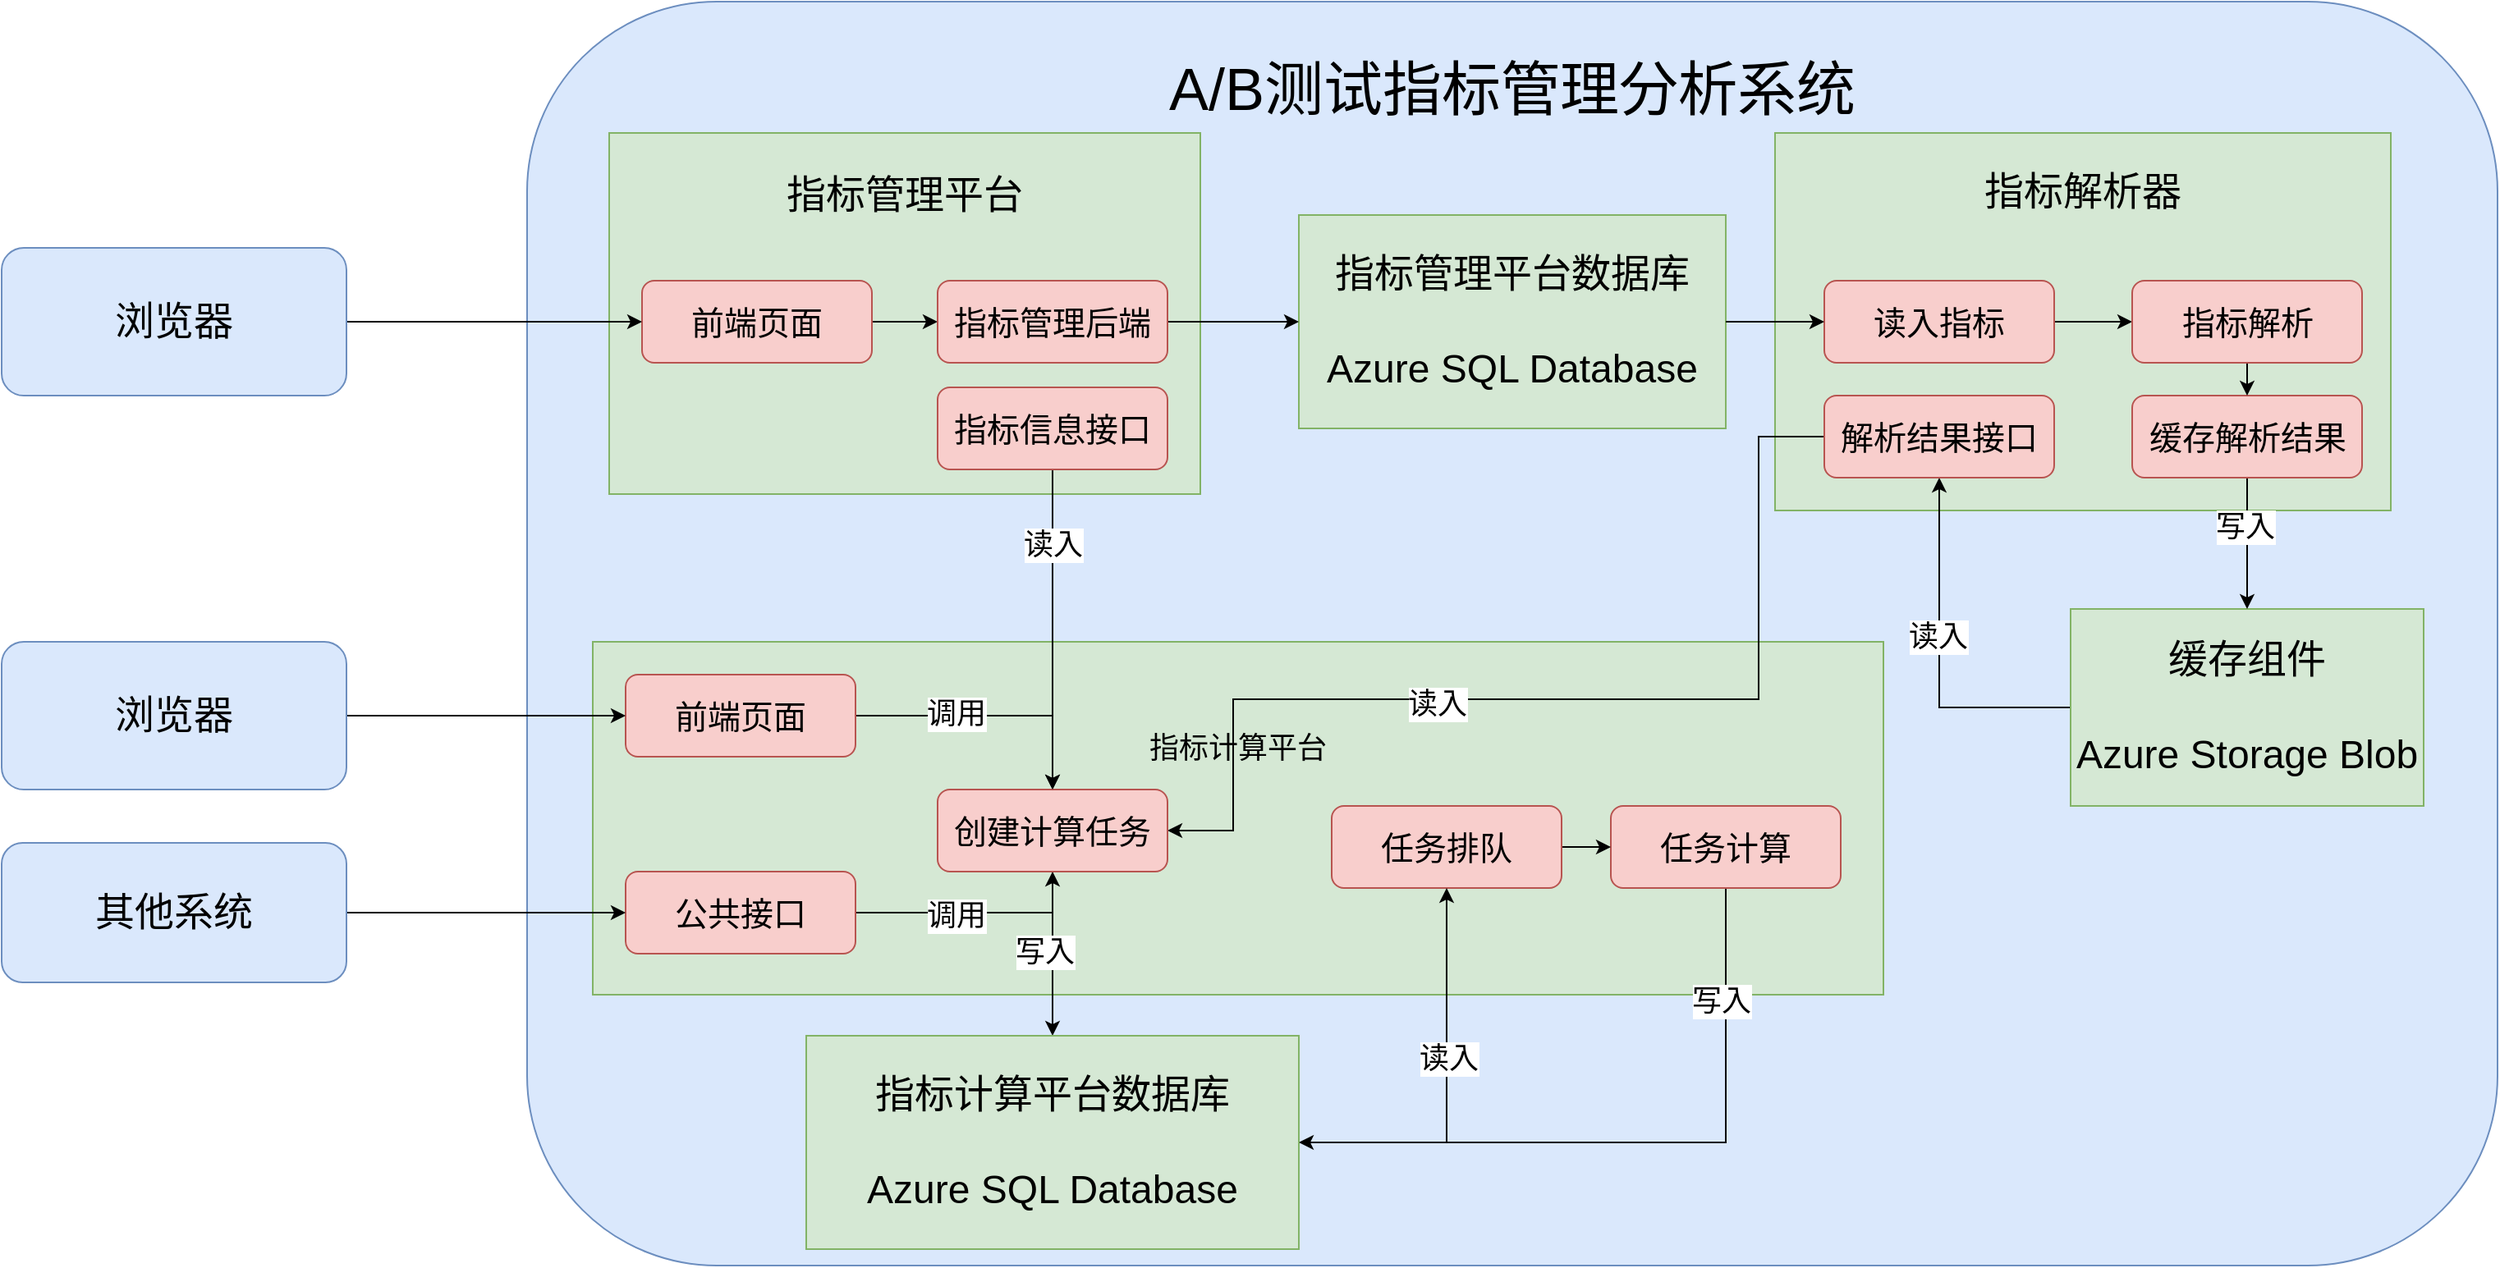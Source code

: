 <mxfile version="21.6.9" type="github">
  <diagram name="第 1 页" id="9_-yBnOzsp-sZ_KjtHhK">
    <mxGraphModel dx="2100" dy="1084" grid="1" gridSize="10" guides="1" tooltips="1" connect="1" arrows="1" fold="1" page="1" pageScale="1" pageWidth="827" pageHeight="1169" math="0" shadow="0">
      <root>
        <mxCell id="0" />
        <mxCell id="1" parent="0" />
        <mxCell id="wc7oDY34y9G1ZZkjA7zT-1" value="&lt;font style=&quot;font-size: 36px;&quot;&gt;A/B测试&lt;span style=&quot;font-family: 宋体;&quot;&gt;指标管理分析系统&lt;br&gt;&lt;br&gt;&lt;br&gt;&lt;br&gt;&lt;br&gt;&lt;br&gt;&lt;br&gt;&lt;br&gt;&lt;br&gt;&lt;br&gt;&lt;br&gt;&lt;br&gt;&lt;br&gt;&lt;br&gt;&lt;br&gt;&lt;br&gt;&lt;/span&gt;&lt;/font&gt;" style="rounded=1;whiteSpace=wrap;html=1;fillColor=#dae8fc;strokeColor=#6c8ebf;arcSize=15;" parent="1" vertex="1">
          <mxGeometry x="330" y="80" width="1200" height="770" as="geometry" />
        </mxCell>
        <mxCell id="R68yoUpeP99hE8_4m0c7-1" value="&lt;font style=&quot;&quot;&gt;&lt;font style=&quot;font-size: 24px;&quot;&gt;指标管理平台&lt;br&gt;&lt;br&gt;&lt;br&gt;&lt;br&gt;&lt;br&gt;&lt;/font&gt;&lt;br&gt;&lt;br&gt;&lt;/font&gt;" style="rounded=0;whiteSpace=wrap;html=1;fillColor=#d5e8d4;strokeColor=#82b366;" parent="1" vertex="1">
          <mxGeometry x="380" y="160" width="360" height="220" as="geometry" />
        </mxCell>
        <mxCell id="R68yoUpeP99hE8_4m0c7-17" style="edgeStyle=orthogonalEdgeStyle;rounded=0;orthogonalLoop=1;jettySize=auto;html=1;exitX=1;exitY=0.5;exitDx=0;exitDy=0;entryX=0;entryY=0.5;entryDx=0;entryDy=0;" parent="1" source="R68yoUpeP99hE8_4m0c7-2" target="R68yoUpeP99hE8_4m0c7-16" edge="1">
          <mxGeometry relative="1" as="geometry" />
        </mxCell>
        <mxCell id="R68yoUpeP99hE8_4m0c7-2" value="&lt;font style=&quot;font-size: 20px;&quot;&gt;前端页面&lt;/font&gt;" style="rounded=1;whiteSpace=wrap;html=1;fillColor=#f8cecc;strokeColor=#b85450;fontSize=20;" parent="1" vertex="1">
          <mxGeometry x="400" y="250" width="140" height="50" as="geometry" />
        </mxCell>
        <mxCell id="R68yoUpeP99hE8_4m0c7-6" value="&lt;font style=&quot;&quot;&gt;&lt;font style=&quot;font-size: 24px;&quot;&gt;指标管理平台数据库&lt;br&gt;&lt;br&gt;Azure SQL Database&lt;/font&gt;&lt;br&gt;&lt;/font&gt;" style="rounded=0;whiteSpace=wrap;html=1;fillColor=#d5e8d4;strokeColor=#82b366;" parent="1" vertex="1">
          <mxGeometry x="800" y="210" width="260" height="130" as="geometry" />
        </mxCell>
        <mxCell id="R68yoUpeP99hE8_4m0c7-7" value="&lt;font style=&quot;&quot;&gt;&lt;font style=&quot;font-size: 24px;&quot;&gt;指标解析器&lt;br&gt;&lt;br&gt;&lt;br&gt;&lt;br&gt;&lt;br&gt;&lt;br&gt;&lt;/font&gt;&lt;br&gt;&lt;/font&gt;" style="rounded=0;whiteSpace=wrap;html=1;fillColor=#d5e8d4;strokeColor=#82b366;" parent="1" vertex="1">
          <mxGeometry x="1090" y="160" width="375" height="230" as="geometry" />
        </mxCell>
        <mxCell id="R68yoUpeP99hE8_4m0c7-44" style="edgeStyle=orthogonalEdgeStyle;rounded=0;orthogonalLoop=1;jettySize=auto;html=1;exitX=0;exitY=0.5;exitDx=0;exitDy=0;entryX=0.5;entryY=1;entryDx=0;entryDy=0;" parent="1" source="R68yoUpeP99hE8_4m0c7-13" target="R68yoUpeP99hE8_4m0c7-18" edge="1">
          <mxGeometry relative="1" as="geometry" />
        </mxCell>
        <mxCell id="R68yoUpeP99hE8_4m0c7-47" value="&lt;font style=&quot;font-size: 18px;&quot;&gt;读入&lt;/font&gt;" style="edgeLabel;html=1;align=center;verticalAlign=middle;resizable=0;points=[];" parent="R68yoUpeP99hE8_4m0c7-44" vertex="1" connectable="0">
          <mxGeometry x="0.124" y="1" relative="1" as="geometry">
            <mxPoint as="offset" />
          </mxGeometry>
        </mxCell>
        <mxCell id="R68yoUpeP99hE8_4m0c7-13" value="&lt;font style=&quot;&quot;&gt;&lt;font style=&quot;font-size: 24px;&quot;&gt;缓存组件&lt;br&gt;&lt;br&gt;Azure Storage Blob&lt;/font&gt;&lt;br&gt;&lt;/font&gt;" style="rounded=0;whiteSpace=wrap;html=1;fillColor=#d5e8d4;strokeColor=#82b366;" parent="1" vertex="1">
          <mxGeometry x="1270" y="450" width="215" height="120" as="geometry" />
        </mxCell>
        <mxCell id="R68yoUpeP99hE8_4m0c7-15" value="&lt;font style=&quot;font-size: 18px;&quot;&gt;指标计算平台&lt;br&gt;&lt;br&gt;&lt;br&gt;&lt;br&gt;&lt;br&gt;&lt;/font&gt;" style="rounded=0;whiteSpace=wrap;html=1;fillColor=#d5e8d4;strokeColor=#82b366;" parent="1" vertex="1">
          <mxGeometry x="370" y="470" width="786" height="215" as="geometry" />
        </mxCell>
        <mxCell id="DMw9m3U3nENbFU1XHNy3-4" style="edgeStyle=orthogonalEdgeStyle;rounded=0;orthogonalLoop=1;jettySize=auto;html=1;exitX=1;exitY=0.5;exitDx=0;exitDy=0;entryX=0;entryY=0.5;entryDx=0;entryDy=0;" parent="1" source="R68yoUpeP99hE8_4m0c7-16" target="R68yoUpeP99hE8_4m0c7-6" edge="1">
          <mxGeometry relative="1" as="geometry" />
        </mxCell>
        <mxCell id="R68yoUpeP99hE8_4m0c7-16" value="&lt;font style=&quot;font-size: 20px;&quot;&gt;指标管理后端&lt;/font&gt;" style="rounded=1;whiteSpace=wrap;html=1;fillColor=#f8cecc;strokeColor=#b85450;fontSize=20;" parent="1" vertex="1">
          <mxGeometry x="580" y="250" width="140" height="50" as="geometry" />
        </mxCell>
        <mxCell id="R68yoUpeP99hE8_4m0c7-53" style="edgeStyle=orthogonalEdgeStyle;rounded=0;orthogonalLoop=1;jettySize=auto;html=1;exitX=0;exitY=0.5;exitDx=0;exitDy=0;entryX=1;entryY=0.5;entryDx=0;entryDy=0;" parent="1" source="R68yoUpeP99hE8_4m0c7-18" target="R68yoUpeP99hE8_4m0c7-25" edge="1">
          <mxGeometry relative="1" as="geometry">
            <Array as="points">
              <mxPoint x="1080" y="345" />
              <mxPoint x="1080" y="505" />
              <mxPoint x="760" y="505" />
              <mxPoint x="760" y="585" />
            </Array>
          </mxGeometry>
        </mxCell>
        <mxCell id="R68yoUpeP99hE8_4m0c7-54" value="&lt;font style=&quot;font-size: 18px;&quot;&gt;读入&lt;/font&gt;" style="edgeLabel;html=1;align=center;verticalAlign=middle;resizable=0;points=[];" parent="R68yoUpeP99hE8_4m0c7-53" vertex="1" connectable="0">
          <mxGeometry x="0.241" y="3" relative="1" as="geometry">
            <mxPoint x="1" as="offset" />
          </mxGeometry>
        </mxCell>
        <mxCell id="R68yoUpeP99hE8_4m0c7-18" value="&lt;font style=&quot;font-size: 20px;&quot;&gt;解析结果接口&lt;/font&gt;" style="rounded=1;whiteSpace=wrap;html=1;fillColor=#f8cecc;strokeColor=#b85450;fontSize=20;" parent="1" vertex="1">
          <mxGeometry x="1120" y="320" width="140" height="50" as="geometry" />
        </mxCell>
        <mxCell id="R68yoUpeP99hE8_4m0c7-43" style="edgeStyle=orthogonalEdgeStyle;rounded=0;orthogonalLoop=1;jettySize=auto;html=1;exitX=0.5;exitY=1;exitDx=0;exitDy=0;entryX=0.5;entryY=0;entryDx=0;entryDy=0;" parent="1" source="R68yoUpeP99hE8_4m0c7-19" target="R68yoUpeP99hE8_4m0c7-13" edge="1">
          <mxGeometry relative="1" as="geometry" />
        </mxCell>
        <mxCell id="R68yoUpeP99hE8_4m0c7-48" value="&lt;font style=&quot;font-size: 18px;&quot;&gt;写入&lt;/font&gt;" style="edgeLabel;html=1;align=center;verticalAlign=middle;resizable=0;points=[];" parent="R68yoUpeP99hE8_4m0c7-43" vertex="1" connectable="0">
          <mxGeometry x="-0.266" y="-2" relative="1" as="geometry">
            <mxPoint as="offset" />
          </mxGeometry>
        </mxCell>
        <mxCell id="R68yoUpeP99hE8_4m0c7-19" value="&lt;font style=&quot;font-size: 20px;&quot;&gt;缓存解析结果&lt;/font&gt;" style="rounded=1;whiteSpace=wrap;html=1;fillColor=#f8cecc;strokeColor=#b85450;fontSize=20;" parent="1" vertex="1">
          <mxGeometry x="1307.5" y="320" width="140" height="50" as="geometry" />
        </mxCell>
        <mxCell id="R68yoUpeP99hE8_4m0c7-41" style="edgeStyle=orthogonalEdgeStyle;rounded=0;orthogonalLoop=1;jettySize=auto;html=1;exitX=1;exitY=0.5;exitDx=0;exitDy=0;entryX=0;entryY=0.5;entryDx=0;entryDy=0;" parent="1" source="R68yoUpeP99hE8_4m0c7-20" target="R68yoUpeP99hE8_4m0c7-21" edge="1">
          <mxGeometry relative="1" as="geometry" />
        </mxCell>
        <mxCell id="R68yoUpeP99hE8_4m0c7-20" value="&lt;font style=&quot;font-size: 20px;&quot;&gt;读入指标&lt;/font&gt;" style="rounded=1;whiteSpace=wrap;html=1;fillColor=#f8cecc;strokeColor=#b85450;fontSize=20;" parent="1" vertex="1">
          <mxGeometry x="1120" y="250" width="140" height="50" as="geometry" />
        </mxCell>
        <mxCell id="R68yoUpeP99hE8_4m0c7-42" style="edgeStyle=orthogonalEdgeStyle;rounded=0;orthogonalLoop=1;jettySize=auto;html=1;exitX=0.5;exitY=1;exitDx=0;exitDy=0;entryX=0.5;entryY=0;entryDx=0;entryDy=0;" parent="1" source="R68yoUpeP99hE8_4m0c7-21" target="R68yoUpeP99hE8_4m0c7-19" edge="1">
          <mxGeometry relative="1" as="geometry" />
        </mxCell>
        <mxCell id="R68yoUpeP99hE8_4m0c7-21" value="&lt;font style=&quot;font-size: 20px;&quot;&gt;指标解析&lt;/font&gt;" style="rounded=1;whiteSpace=wrap;html=1;fillColor=#f8cecc;strokeColor=#b85450;fontSize=20;" parent="1" vertex="1">
          <mxGeometry x="1307.5" y="250" width="140" height="50" as="geometry" />
        </mxCell>
        <mxCell id="R68yoUpeP99hE8_4m0c7-31" style="edgeStyle=orthogonalEdgeStyle;rounded=0;orthogonalLoop=1;jettySize=auto;html=1;exitX=1;exitY=0.5;exitDx=0;exitDy=0;entryX=0.5;entryY=0;entryDx=0;entryDy=0;" parent="1" source="R68yoUpeP99hE8_4m0c7-22" target="R68yoUpeP99hE8_4m0c7-25" edge="1">
          <mxGeometry relative="1" as="geometry" />
        </mxCell>
        <mxCell id="DMw9m3U3nENbFU1XHNy3-6" value="&lt;font style=&quot;font-size: 18px;&quot;&gt;调用&lt;/font&gt;" style="edgeLabel;html=1;align=center;verticalAlign=middle;resizable=0;points=[];" parent="R68yoUpeP99hE8_4m0c7-31" vertex="1" connectable="0">
          <mxGeometry x="-0.27" y="1" relative="1" as="geometry">
            <mxPoint x="1" as="offset" />
          </mxGeometry>
        </mxCell>
        <mxCell id="R68yoUpeP99hE8_4m0c7-22" value="&lt;font style=&quot;font-size: 20px;&quot;&gt;前端页面&lt;/font&gt;" style="rounded=1;whiteSpace=wrap;html=1;fillColor=#f8cecc;strokeColor=#b85450;fontSize=20;" parent="1" vertex="1">
          <mxGeometry x="390" y="490" width="140" height="50" as="geometry" />
        </mxCell>
        <mxCell id="R68yoUpeP99hE8_4m0c7-32" style="edgeStyle=orthogonalEdgeStyle;rounded=0;orthogonalLoop=1;jettySize=auto;html=1;exitX=1;exitY=0.5;exitDx=0;exitDy=0;entryX=0.5;entryY=1;entryDx=0;entryDy=0;" parent="1" source="R68yoUpeP99hE8_4m0c7-23" target="R68yoUpeP99hE8_4m0c7-25" edge="1">
          <mxGeometry relative="1" as="geometry" />
        </mxCell>
        <mxCell id="DMw9m3U3nENbFU1XHNy3-7" value="&lt;font style=&quot;font-size: 18px;&quot;&gt;调用&lt;/font&gt;" style="edgeLabel;html=1;align=center;verticalAlign=middle;resizable=0;points=[];" parent="R68yoUpeP99hE8_4m0c7-32" vertex="1" connectable="0">
          <mxGeometry x="-0.17" y="-2" relative="1" as="geometry">
            <mxPoint x="1" as="offset" />
          </mxGeometry>
        </mxCell>
        <mxCell id="R68yoUpeP99hE8_4m0c7-23" value="&lt;font style=&quot;font-size: 20px;&quot;&gt;公共接口&lt;/font&gt;" style="rounded=1;whiteSpace=wrap;html=1;fillColor=#f8cecc;strokeColor=#b85450;fontSize=20;" parent="1" vertex="1">
          <mxGeometry x="390" y="610" width="140" height="50" as="geometry" />
        </mxCell>
        <mxCell id="R68yoUpeP99hE8_4m0c7-57" style="edgeStyle=orthogonalEdgeStyle;rounded=0;orthogonalLoop=1;jettySize=auto;html=1;exitX=0.5;exitY=1;exitDx=0;exitDy=0;entryX=1;entryY=0.5;entryDx=0;entryDy=0;" parent="1" source="R68yoUpeP99hE8_4m0c7-24" target="R68yoUpeP99hE8_4m0c7-30" edge="1">
          <mxGeometry relative="1" as="geometry" />
        </mxCell>
        <mxCell id="R68yoUpeP99hE8_4m0c7-58" value="&lt;font style=&quot;font-size: 18px;&quot;&gt;写入&lt;/font&gt;" style="edgeLabel;html=1;align=center;verticalAlign=middle;resizable=0;points=[];" parent="R68yoUpeP99hE8_4m0c7-57" vertex="1" connectable="0">
          <mxGeometry x="-0.67" y="-3" relative="1" as="geometry">
            <mxPoint as="offset" />
          </mxGeometry>
        </mxCell>
        <mxCell id="R68yoUpeP99hE8_4m0c7-24" value="&lt;font style=&quot;font-size: 20px;&quot;&gt;任务计算&lt;/font&gt;" style="rounded=1;whiteSpace=wrap;html=1;fillColor=#f8cecc;strokeColor=#b85450;fontSize=20;" parent="1" vertex="1">
          <mxGeometry x="990" y="570" width="140" height="50" as="geometry" />
        </mxCell>
        <mxCell id="-7082hjR_KVR-ediinlZ-6" style="edgeStyle=orthogonalEdgeStyle;rounded=0;orthogonalLoop=1;jettySize=auto;html=1;exitX=0.5;exitY=1;exitDx=0;exitDy=0;entryX=0.5;entryY=0;entryDx=0;entryDy=0;" edge="1" parent="1" source="R68yoUpeP99hE8_4m0c7-25" target="R68yoUpeP99hE8_4m0c7-30">
          <mxGeometry relative="1" as="geometry" />
        </mxCell>
        <mxCell id="-7082hjR_KVR-ediinlZ-7" value="&lt;span style=&quot;font-size: 18px;&quot;&gt;写入&lt;/span&gt;" style="edgeLabel;html=1;align=center;verticalAlign=middle;resizable=0;points=[];" vertex="1" connectable="0" parent="-7082hjR_KVR-ediinlZ-6">
          <mxGeometry x="-0.011" y="-5" relative="1" as="geometry">
            <mxPoint y="-1" as="offset" />
          </mxGeometry>
        </mxCell>
        <mxCell id="R68yoUpeP99hE8_4m0c7-25" value="&lt;font style=&quot;font-size: 20px;&quot;&gt;创建计算任务&lt;/font&gt;" style="rounded=1;whiteSpace=wrap;html=1;fillColor=#f8cecc;strokeColor=#b85450;fontSize=20;" parent="1" vertex="1">
          <mxGeometry x="580" y="560" width="140" height="50" as="geometry" />
        </mxCell>
        <mxCell id="R68yoUpeP99hE8_4m0c7-38" style="edgeStyle=orthogonalEdgeStyle;rounded=0;orthogonalLoop=1;jettySize=auto;html=1;exitX=1;exitY=0.5;exitDx=0;exitDy=0;entryX=0;entryY=0.5;entryDx=0;entryDy=0;" parent="1" source="R68yoUpeP99hE8_4m0c7-26" target="R68yoUpeP99hE8_4m0c7-24" edge="1">
          <mxGeometry relative="1" as="geometry" />
        </mxCell>
        <mxCell id="R68yoUpeP99hE8_4m0c7-26" value="&lt;font style=&quot;font-size: 20px;&quot;&gt;任务排队&lt;/font&gt;" style="rounded=1;whiteSpace=wrap;html=1;fillColor=#f8cecc;strokeColor=#b85450;fontSize=20;" parent="1" vertex="1">
          <mxGeometry x="820" y="570" width="140" height="50" as="geometry" />
        </mxCell>
        <mxCell id="R68yoUpeP99hE8_4m0c7-37" style="edgeStyle=orthogonalEdgeStyle;rounded=0;orthogonalLoop=1;jettySize=auto;html=1;exitX=1;exitY=0.5;exitDx=0;exitDy=0;entryX=0.5;entryY=1;entryDx=0;entryDy=0;" parent="1" source="R68yoUpeP99hE8_4m0c7-30" target="R68yoUpeP99hE8_4m0c7-26" edge="1">
          <mxGeometry relative="1" as="geometry" />
        </mxCell>
        <mxCell id="R68yoUpeP99hE8_4m0c7-55" value="&lt;font style=&quot;font-size: 18px;&quot;&gt;读入&lt;/font&gt;" style="edgeLabel;html=1;align=center;verticalAlign=middle;resizable=0;points=[];" parent="R68yoUpeP99hE8_4m0c7-37" vertex="1" connectable="0">
          <mxGeometry x="0.157" y="-1" relative="1" as="geometry">
            <mxPoint as="offset" />
          </mxGeometry>
        </mxCell>
        <mxCell id="R68yoUpeP99hE8_4m0c7-30" value="&lt;font style=&quot;&quot;&gt;&lt;font style=&quot;font-size: 24px;&quot;&gt;指标计算平台数据库&lt;br&gt;&lt;br&gt;Azure SQL Database&lt;/font&gt;&lt;br&gt;&lt;/font&gt;" style="rounded=0;whiteSpace=wrap;html=1;fillColor=#d5e8d4;strokeColor=#82b366;" parent="1" vertex="1">
          <mxGeometry x="500" y="710" width="300" height="130" as="geometry" />
        </mxCell>
        <mxCell id="DMw9m3U3nENbFU1XHNy3-1" style="edgeStyle=orthogonalEdgeStyle;rounded=0;orthogonalLoop=1;jettySize=auto;html=1;exitX=1;exitY=0.5;exitDx=0;exitDy=0;entryX=0;entryY=0.5;entryDx=0;entryDy=0;" parent="1" source="R68yoUpeP99hE8_4m0c7-6" target="R68yoUpeP99hE8_4m0c7-20" edge="1">
          <mxGeometry relative="1" as="geometry" />
        </mxCell>
        <mxCell id="-7082hjR_KVR-ediinlZ-1" style="edgeStyle=orthogonalEdgeStyle;rounded=0;orthogonalLoop=1;jettySize=auto;html=1;exitX=0.5;exitY=1;exitDx=0;exitDy=0;" edge="1" parent="1" source="DMw9m3U3nENbFU1XHNy3-3">
          <mxGeometry relative="1" as="geometry">
            <mxPoint x="650" y="560" as="targetPoint" />
          </mxGeometry>
        </mxCell>
        <mxCell id="-7082hjR_KVR-ediinlZ-2" value="&lt;font style=&quot;font-size: 18px;&quot;&gt;读入&lt;/font&gt;" style="edgeLabel;html=1;align=center;verticalAlign=middle;resizable=0;points=[];" vertex="1" connectable="0" parent="-7082hjR_KVR-ediinlZ-1">
          <mxGeometry x="-0.534" relative="1" as="geometry">
            <mxPoint as="offset" />
          </mxGeometry>
        </mxCell>
        <mxCell id="DMw9m3U3nENbFU1XHNy3-3" value="&lt;font style=&quot;font-size: 20px;&quot;&gt;指标信息接口&lt;/font&gt;" style="rounded=1;whiteSpace=wrap;html=1;fillColor=#f8cecc;strokeColor=#b85450;fontSize=20;" parent="1" vertex="1">
          <mxGeometry x="580" y="315" width="140" height="50" as="geometry" />
        </mxCell>
        <mxCell id="DMw9m3U3nENbFU1XHNy3-11" style="edgeStyle=orthogonalEdgeStyle;rounded=0;orthogonalLoop=1;jettySize=auto;html=1;exitX=1;exitY=0.5;exitDx=0;exitDy=0;entryX=0;entryY=0.5;entryDx=0;entryDy=0;" parent="1" source="DMw9m3U3nENbFU1XHNy3-10" target="R68yoUpeP99hE8_4m0c7-22" edge="1">
          <mxGeometry relative="1" as="geometry" />
        </mxCell>
        <mxCell id="DMw9m3U3nENbFU1XHNy3-10" value="&lt;font style=&quot;font-size: 24px;&quot;&gt;浏览器&lt;br&gt;&lt;/font&gt;" style="rounded=1;whiteSpace=wrap;html=1;fillColor=#dae8fc;strokeColor=#6c8ebf;" parent="1" vertex="1">
          <mxGeometry x="10" y="470" width="210" height="90" as="geometry" />
        </mxCell>
        <mxCell id="-7082hjR_KVR-ediinlZ-3" style="edgeStyle=orthogonalEdgeStyle;rounded=0;orthogonalLoop=1;jettySize=auto;html=1;exitX=1;exitY=0.5;exitDx=0;exitDy=0;entryX=0;entryY=0.5;entryDx=0;entryDy=0;" edge="1" parent="1" source="DMw9m3U3nENbFU1XHNy3-12" target="R68yoUpeP99hE8_4m0c7-23">
          <mxGeometry relative="1" as="geometry" />
        </mxCell>
        <mxCell id="DMw9m3U3nENbFU1XHNy3-12" value="&lt;font style=&quot;font-size: 24px;&quot;&gt;其他系统&lt;br&gt;&lt;/font&gt;" style="rounded=1;whiteSpace=wrap;html=1;fillColor=#dae8fc;strokeColor=#6c8ebf;" parent="1" vertex="1">
          <mxGeometry x="10" y="592.5" width="210" height="85" as="geometry" />
        </mxCell>
        <mxCell id="-7082hjR_KVR-ediinlZ-5" style="edgeStyle=orthogonalEdgeStyle;rounded=0;orthogonalLoop=1;jettySize=auto;html=1;exitX=1;exitY=0.5;exitDx=0;exitDy=0;" edge="1" parent="1" source="-7082hjR_KVR-ediinlZ-4" target="R68yoUpeP99hE8_4m0c7-2">
          <mxGeometry relative="1" as="geometry" />
        </mxCell>
        <mxCell id="-7082hjR_KVR-ediinlZ-4" value="&lt;font style=&quot;font-size: 24px;&quot;&gt;浏览器&lt;br&gt;&lt;/font&gt;" style="rounded=1;whiteSpace=wrap;html=1;fillColor=#dae8fc;strokeColor=#6c8ebf;" vertex="1" parent="1">
          <mxGeometry x="10" y="230" width="210" height="90" as="geometry" />
        </mxCell>
      </root>
    </mxGraphModel>
  </diagram>
</mxfile>
